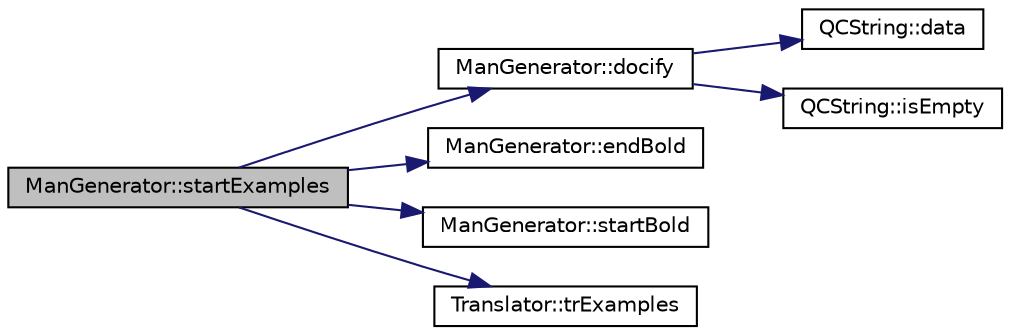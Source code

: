digraph "ManGenerator::startExamples"
{
 // LATEX_PDF_SIZE
  edge [fontname="Helvetica",fontsize="10",labelfontname="Helvetica",labelfontsize="10"];
  node [fontname="Helvetica",fontsize="10",shape=record];
  rankdir="LR";
  Node1 [label="ManGenerator::startExamples",height=0.2,width=0.4,color="black", fillcolor="grey75", style="filled", fontcolor="black",tooltip=" "];
  Node1 -> Node2 [color="midnightblue",fontsize="10",style="solid",fontname="Helvetica"];
  Node2 [label="ManGenerator::docify",height=0.2,width=0.4,color="black", fillcolor="white", style="filled",URL="$classManGenerator.html#ab9fcba9418faf4adb91f7643d5682da2",tooltip=" "];
  Node2 -> Node3 [color="midnightblue",fontsize="10",style="solid",fontname="Helvetica"];
  Node3 [label="QCString::data",height=0.2,width=0.4,color="black", fillcolor="white", style="filled",URL="$classQCString.html#ac3aa3ac1a1c36d3305eba22a2eb0d098",tooltip=" "];
  Node2 -> Node4 [color="midnightblue",fontsize="10",style="solid",fontname="Helvetica"];
  Node4 [label="QCString::isEmpty",height=0.2,width=0.4,color="black", fillcolor="white", style="filled",URL="$classQCString.html#a621c4090d69ad7d05ef8e5234376c3d8",tooltip=" "];
  Node1 -> Node5 [color="midnightblue",fontsize="10",style="solid",fontname="Helvetica"];
  Node5 [label="ManGenerator::endBold",height=0.2,width=0.4,color="black", fillcolor="white", style="filled",URL="$classManGenerator.html#acc9e3c928bd473ce079e323f19948dc7",tooltip=" "];
  Node1 -> Node6 [color="midnightblue",fontsize="10",style="solid",fontname="Helvetica"];
  Node6 [label="ManGenerator::startBold",height=0.2,width=0.4,color="black", fillcolor="white", style="filled",URL="$classManGenerator.html#a93a20331a8e073df653ed1df9834361b",tooltip=" "];
  Node1 -> Node7 [color="midnightblue",fontsize="10",style="solid",fontname="Helvetica"];
  Node7 [label="Translator::trExamples",height=0.2,width=0.4,color="black", fillcolor="white", style="filled",URL="$classTranslator.html#ad0aac429d4bcd4489a41e395c5244976",tooltip=" "];
}
